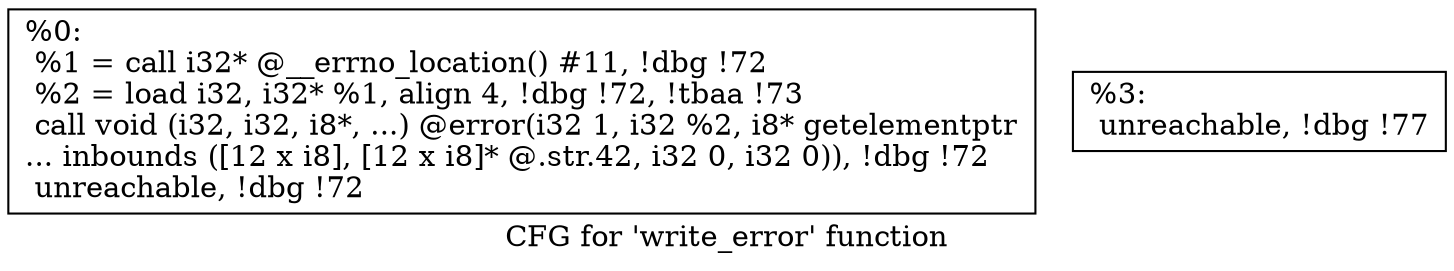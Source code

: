 digraph "CFG for 'write_error' function" {
	label="CFG for 'write_error' function";

	Node0x22c6d20 [shape=record,label="{%0:\l  %1 = call i32* @__errno_location() #11, !dbg !72\l  %2 = load i32, i32* %1, align 4, !dbg !72, !tbaa !73\l  call void (i32, i32, i8*, ...) @error(i32 1, i32 %2, i8* getelementptr\l... inbounds ([12 x i8], [12 x i8]* @.str.42, i32 0, i32 0)), !dbg !72\l  unreachable, !dbg !72\l}"];
	Node0x22c7610 [shape=record,label="{%3:                                                  \l  unreachable, !dbg !77\l}"];
}
